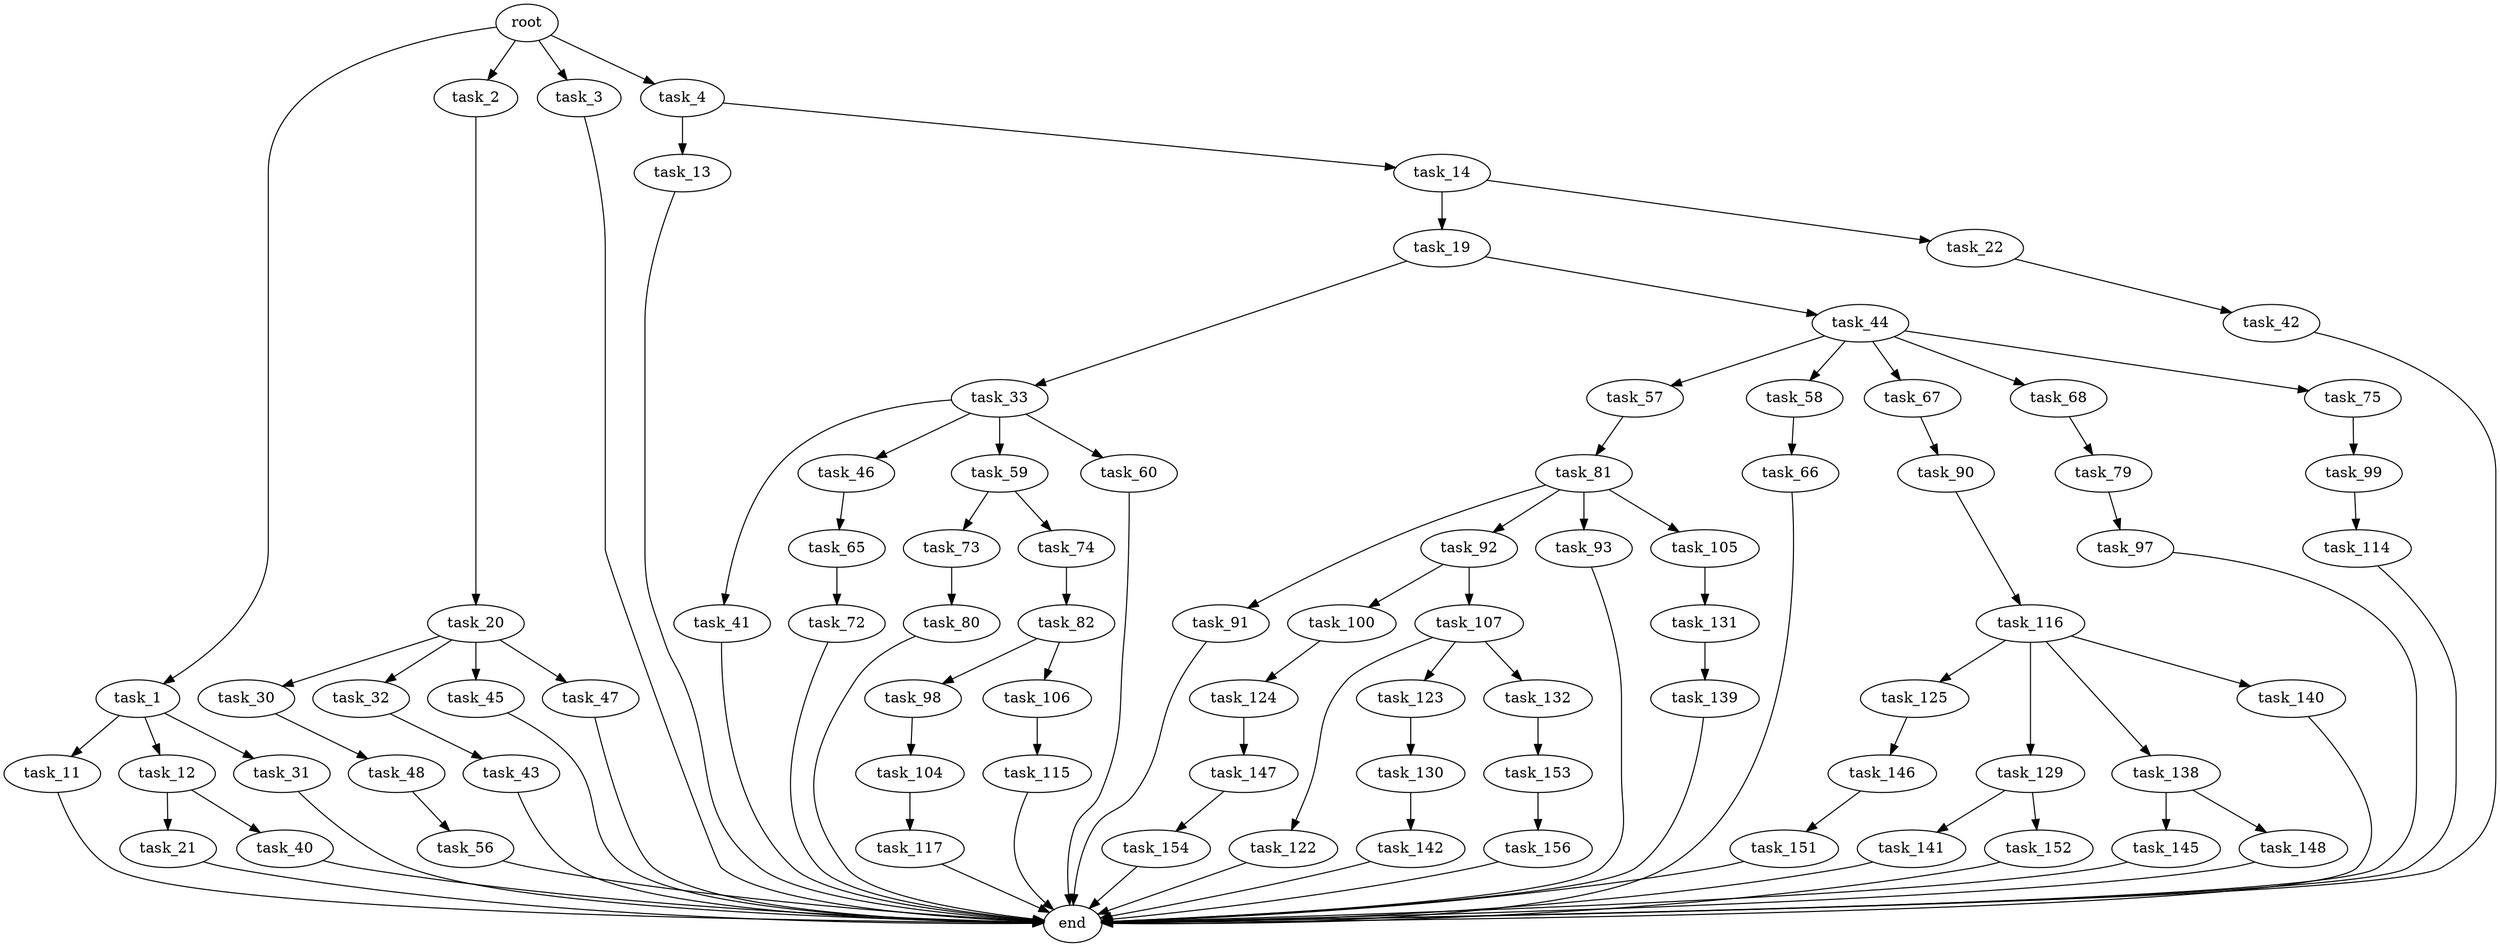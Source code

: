 digraph G {
  root [size="0.000000"];
  task_1 [size="28991029248.000000"];
  task_2 [size="150570328464.000000"];
  task_3 [size="1097622709.000000"];
  task_4 [size="68719476736.000000"];
  task_11 [size="368293445632.000000"];
  task_12 [size="7049951901.000000"];
  task_31 [size="252979238231.000000"];
  task_20 [size="90627531221.000000"];
  end [size="0.000000"];
  task_13 [size="368293445632.000000"];
  task_14 [size="106000866777.000000"];
  task_21 [size="28991029248.000000"];
  task_40 [size="18384149434.000000"];
  task_19 [size="8155063209.000000"];
  task_22 [size="11229414592.000000"];
  task_33 [size="51524387427.000000"];
  task_44 [size="6317275605.000000"];
  task_30 [size="2030258714.000000"];
  task_32 [size="28991029248.000000"];
  task_45 [size="549755813888.000000"];
  task_47 [size="16245109771.000000"];
  task_42 [size="37823560143.000000"];
  task_48 [size="1005831292665.000000"];
  task_43 [size="68719476736.000000"];
  task_41 [size="265082604850.000000"];
  task_46 [size="11229777535.000000"];
  task_59 [size="402601719711.000000"];
  task_60 [size="231939878749.000000"];
  task_57 [size="482452247387.000000"];
  task_58 [size="3503670173.000000"];
  task_67 [size="549755813888.000000"];
  task_68 [size="383607959222.000000"];
  task_75 [size="41372036634.000000"];
  task_65 [size="90328885801.000000"];
  task_56 [size="124798930980.000000"];
  task_81 [size="291950980966.000000"];
  task_66 [size="444132052321.000000"];
  task_73 [size="10793864400.000000"];
  task_74 [size="28991029248.000000"];
  task_72 [size="11204388340.000000"];
  task_90 [size="134217728000.000000"];
  task_79 [size="4119591386.000000"];
  task_80 [size="1226694911648.000000"];
  task_82 [size="368293445632.000000"];
  task_99 [size="1327193682201.000000"];
  task_97 [size="231928233984.000000"];
  task_91 [size="6271355373.000000"];
  task_92 [size="549755813888.000000"];
  task_93 [size="15236174986.000000"];
  task_105 [size="368293445632.000000"];
  task_98 [size="3492992143.000000"];
  task_106 [size="2123508711.000000"];
  task_116 [size="8589934592.000000"];
  task_100 [size="62744504499.000000"];
  task_107 [size="68719476736.000000"];
  task_104 [size="573904106880.000000"];
  task_114 [size="1073741824000.000000"];
  task_124 [size="14910088386.000000"];
  task_117 [size="69975355368.000000"];
  task_131 [size="15353907078.000000"];
  task_115 [size="19247067460.000000"];
  task_122 [size="52105016475.000000"];
  task_123 [size="549755813888.000000"];
  task_132 [size="8589934592.000000"];
  task_125 [size="12732102177.000000"];
  task_129 [size="1073741824000.000000"];
  task_138 [size="38298000653.000000"];
  task_140 [size="846319615682.000000"];
  task_130 [size="202670093548.000000"];
  task_147 [size="14442795033.000000"];
  task_146 [size="782757789696.000000"];
  task_141 [size="559031216867.000000"];
  task_152 [size="1073741824000.000000"];
  task_142 [size="32271672395.000000"];
  task_139 [size="134217728000.000000"];
  task_153 [size="289389307640.000000"];
  task_145 [size="18343840020.000000"];
  task_148 [size="639848617.000000"];
  task_151 [size="3902451707.000000"];
  task_154 [size="1343065925657.000000"];
  task_156 [size="404357692010.000000"];

  root -> task_1 [size="1.000000"];
  root -> task_2 [size="1.000000"];
  root -> task_3 [size="1.000000"];
  root -> task_4 [size="1.000000"];
  task_1 -> task_11 [size="75497472.000000"];
  task_1 -> task_12 [size="75497472.000000"];
  task_1 -> task_31 [size="75497472.000000"];
  task_2 -> task_20 [size="134217728.000000"];
  task_3 -> end [size="1.000000"];
  task_4 -> task_13 [size="134217728.000000"];
  task_4 -> task_14 [size="134217728.000000"];
  task_11 -> end [size="1.000000"];
  task_12 -> task_21 [size="679477248.000000"];
  task_12 -> task_40 [size="679477248.000000"];
  task_31 -> end [size="1.000000"];
  task_20 -> task_30 [size="411041792.000000"];
  task_20 -> task_32 [size="411041792.000000"];
  task_20 -> task_45 [size="411041792.000000"];
  task_20 -> task_47 [size="411041792.000000"];
  task_13 -> end [size="1.000000"];
  task_14 -> task_19 [size="75497472.000000"];
  task_14 -> task_22 [size="75497472.000000"];
  task_21 -> end [size="1.000000"];
  task_40 -> end [size="1.000000"];
  task_19 -> task_33 [size="209715200.000000"];
  task_19 -> task_44 [size="209715200.000000"];
  task_22 -> task_42 [size="536870912.000000"];
  task_33 -> task_41 [size="75497472.000000"];
  task_33 -> task_46 [size="75497472.000000"];
  task_33 -> task_59 [size="75497472.000000"];
  task_33 -> task_60 [size="75497472.000000"];
  task_44 -> task_57 [size="411041792.000000"];
  task_44 -> task_58 [size="411041792.000000"];
  task_44 -> task_67 [size="411041792.000000"];
  task_44 -> task_68 [size="411041792.000000"];
  task_44 -> task_75 [size="411041792.000000"];
  task_30 -> task_48 [size="33554432.000000"];
  task_32 -> task_43 [size="75497472.000000"];
  task_45 -> end [size="1.000000"];
  task_47 -> end [size="1.000000"];
  task_42 -> end [size="1.000000"];
  task_48 -> task_56 [size="679477248.000000"];
  task_43 -> end [size="1.000000"];
  task_41 -> end [size="1.000000"];
  task_46 -> task_65 [size="411041792.000000"];
  task_59 -> task_73 [size="411041792.000000"];
  task_59 -> task_74 [size="411041792.000000"];
  task_60 -> end [size="1.000000"];
  task_57 -> task_81 [size="838860800.000000"];
  task_58 -> task_66 [size="209715200.000000"];
  task_67 -> task_90 [size="536870912.000000"];
  task_68 -> task_79 [size="411041792.000000"];
  task_75 -> task_99 [size="838860800.000000"];
  task_65 -> task_72 [size="301989888.000000"];
  task_56 -> end [size="1.000000"];
  task_81 -> task_91 [size="209715200.000000"];
  task_81 -> task_92 [size="209715200.000000"];
  task_81 -> task_93 [size="209715200.000000"];
  task_81 -> task_105 [size="209715200.000000"];
  task_66 -> end [size="1.000000"];
  task_73 -> task_80 [size="679477248.000000"];
  task_74 -> task_82 [size="75497472.000000"];
  task_72 -> end [size="1.000000"];
  task_90 -> task_116 [size="209715200.000000"];
  task_79 -> task_97 [size="134217728.000000"];
  task_80 -> end [size="1.000000"];
  task_82 -> task_98 [size="411041792.000000"];
  task_82 -> task_106 [size="411041792.000000"];
  task_99 -> task_114 [size="838860800.000000"];
  task_97 -> end [size="1.000000"];
  task_91 -> end [size="1.000000"];
  task_92 -> task_100 [size="536870912.000000"];
  task_92 -> task_107 [size="536870912.000000"];
  task_93 -> end [size="1.000000"];
  task_105 -> task_131 [size="411041792.000000"];
  task_98 -> task_104 [size="75497472.000000"];
  task_106 -> task_115 [size="33554432.000000"];
  task_116 -> task_125 [size="33554432.000000"];
  task_116 -> task_129 [size="33554432.000000"];
  task_116 -> task_138 [size="33554432.000000"];
  task_116 -> task_140 [size="33554432.000000"];
  task_100 -> task_124 [size="301989888.000000"];
  task_107 -> task_122 [size="134217728.000000"];
  task_107 -> task_123 [size="134217728.000000"];
  task_107 -> task_132 [size="134217728.000000"];
  task_104 -> task_117 [size="536870912.000000"];
  task_114 -> end [size="1.000000"];
  task_124 -> task_147 [size="536870912.000000"];
  task_117 -> end [size="1.000000"];
  task_131 -> task_139 [size="679477248.000000"];
  task_115 -> end [size="1.000000"];
  task_122 -> end [size="1.000000"];
  task_123 -> task_130 [size="536870912.000000"];
  task_132 -> task_153 [size="33554432.000000"];
  task_125 -> task_146 [size="33554432.000000"];
  task_129 -> task_141 [size="838860800.000000"];
  task_129 -> task_152 [size="838860800.000000"];
  task_138 -> task_145 [size="679477248.000000"];
  task_138 -> task_148 [size="679477248.000000"];
  task_140 -> end [size="1.000000"];
  task_130 -> task_142 [size="536870912.000000"];
  task_147 -> task_154 [size="75497472.000000"];
  task_146 -> task_151 [size="679477248.000000"];
  task_141 -> end [size="1.000000"];
  task_152 -> end [size="1.000000"];
  task_142 -> end [size="1.000000"];
  task_139 -> end [size="1.000000"];
  task_153 -> task_156 [size="209715200.000000"];
  task_145 -> end [size="1.000000"];
  task_148 -> end [size="1.000000"];
  task_151 -> end [size="1.000000"];
  task_154 -> end [size="1.000000"];
  task_156 -> end [size="1.000000"];
}
